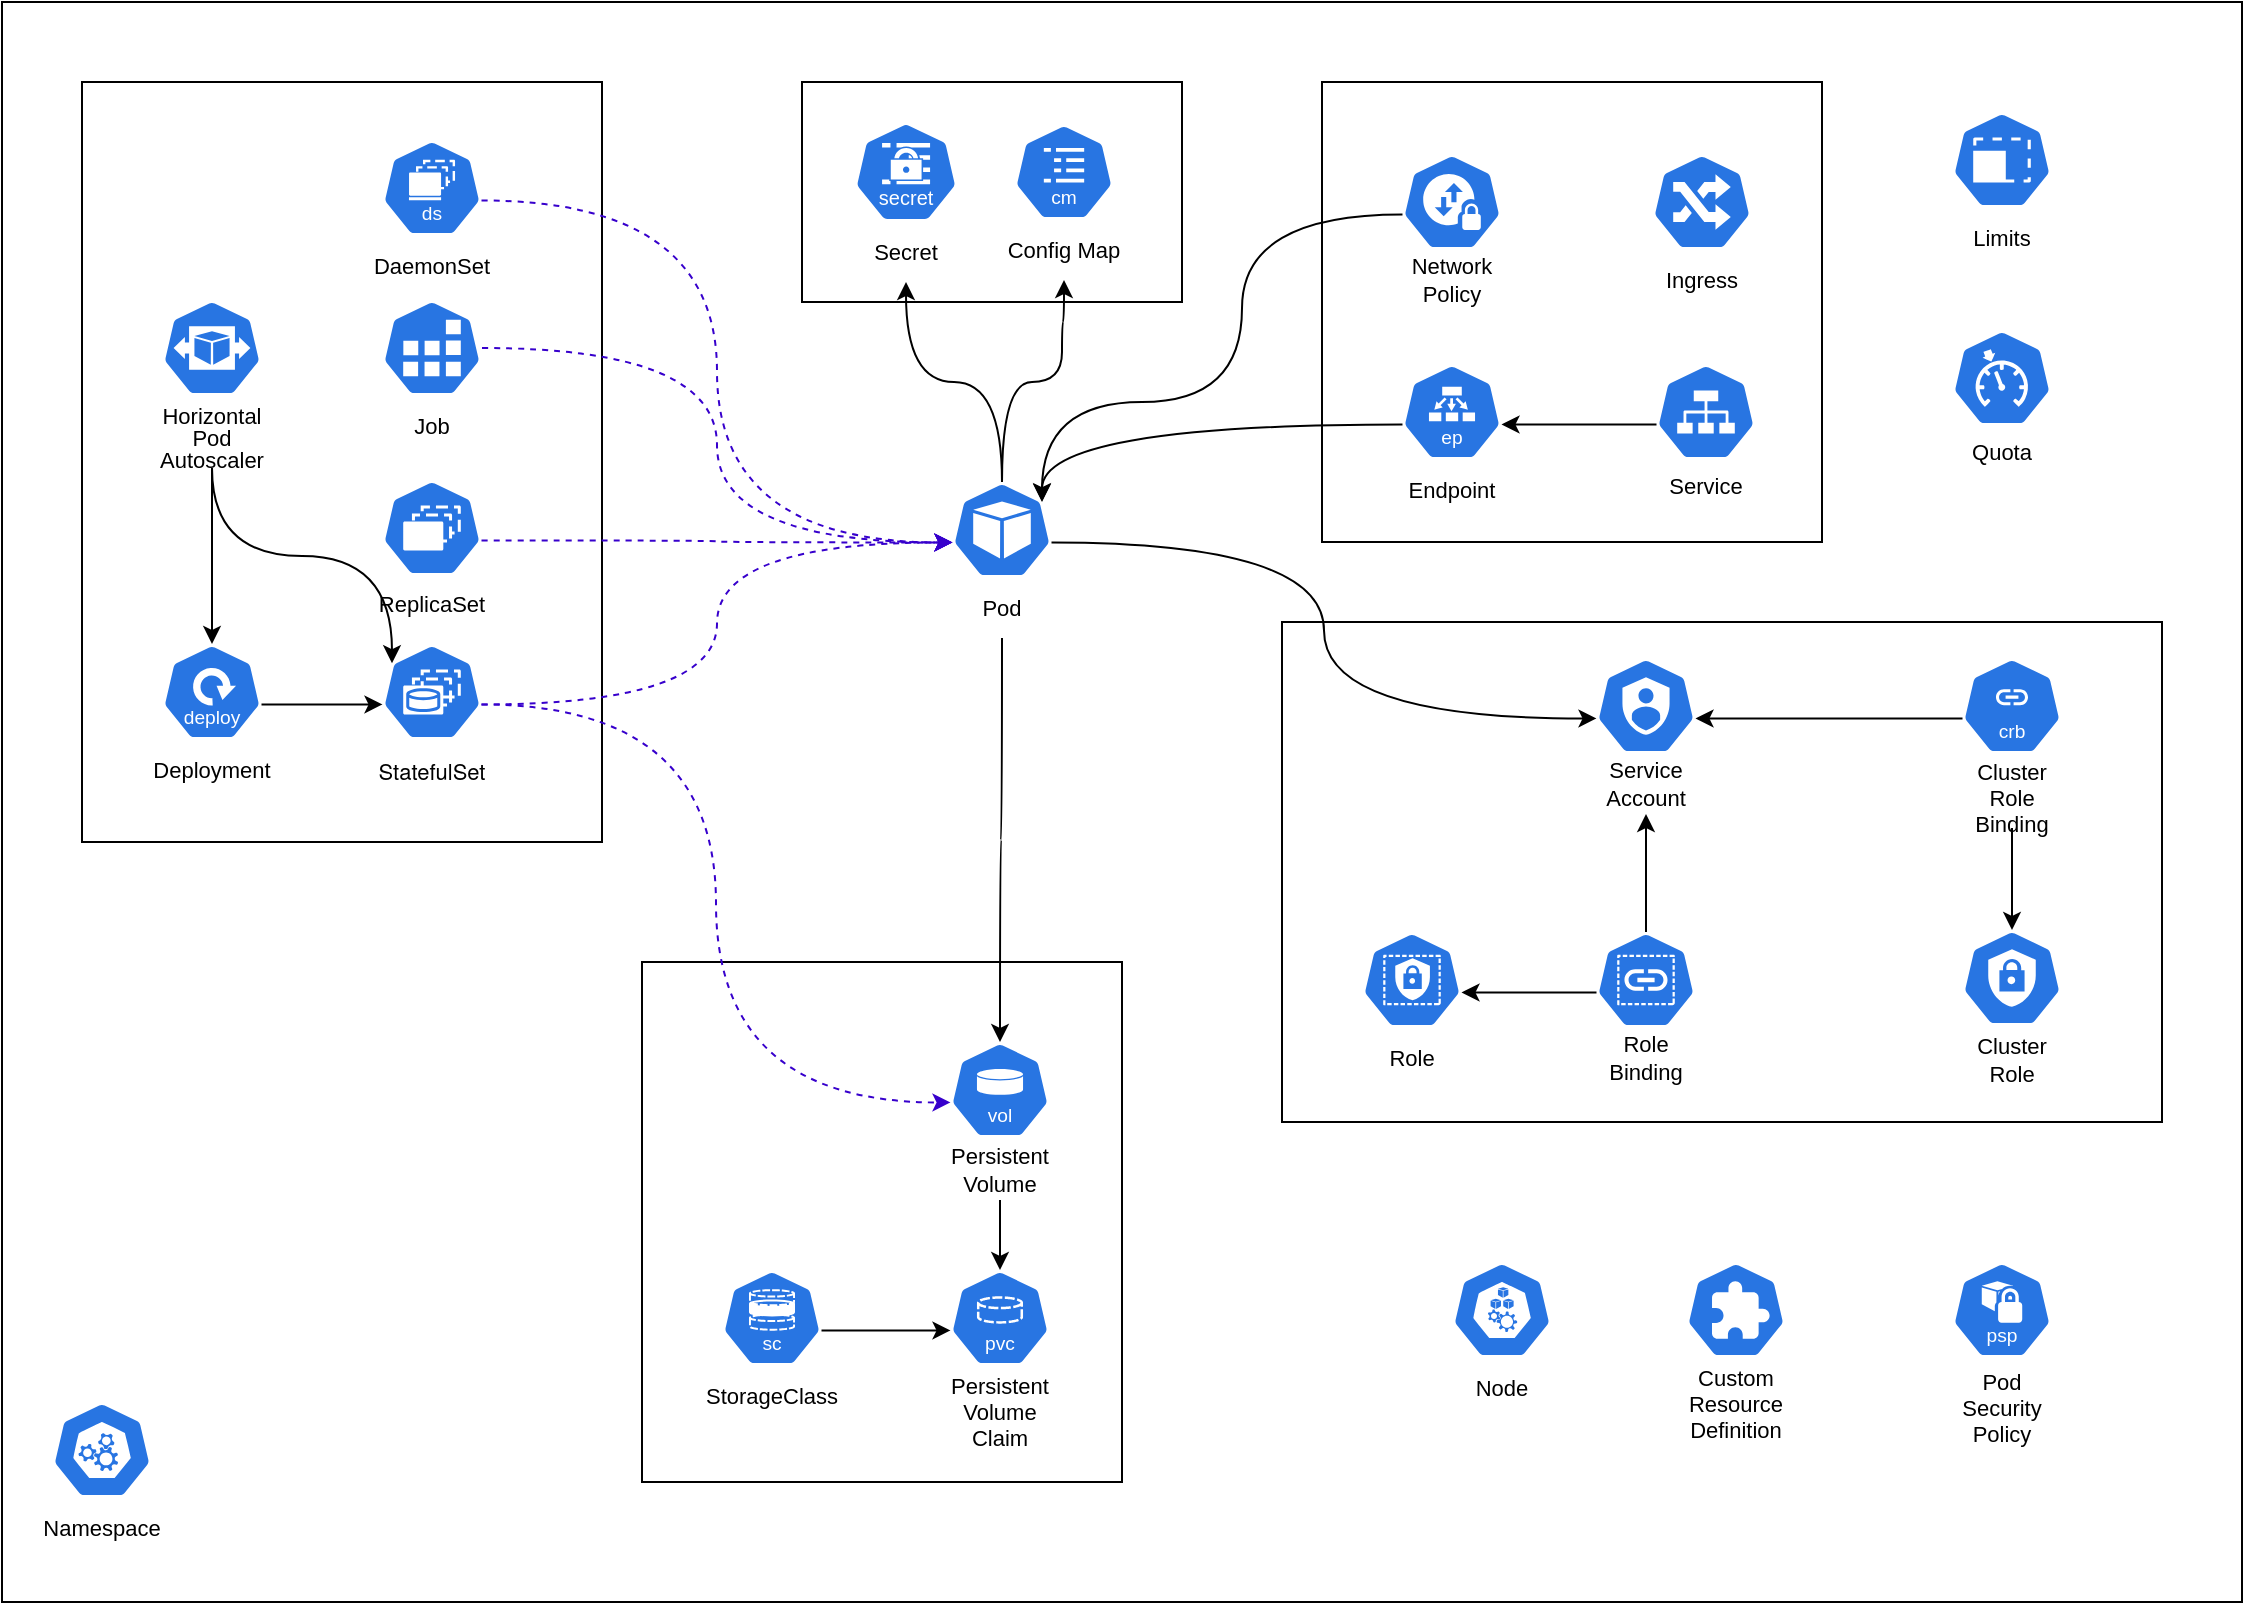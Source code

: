 <mxfile version="24.2.5" type="github">
  <diagram name="Seite-1" id="lXLUoxlUJstlcaYJpN0m">
    <mxGraphModel dx="1242" dy="854" grid="1" gridSize="10" guides="1" tooltips="1" connect="1" arrows="1" fold="1" page="1" pageScale="1" pageWidth="827" pageHeight="1169" math="0" shadow="0">
      <root>
        <mxCell id="0" />
        <mxCell id="1" parent="0" />
        <mxCell id="XwEBAa-x7R_5Xj_vNGc--103" value="" style="group" parent="1" vertex="1" connectable="0">
          <mxGeometry x="60" y="210" width="1120" height="800" as="geometry" />
        </mxCell>
        <mxCell id="XwEBAa-x7R_5Xj_vNGc--102" value="" style="rounded=0;whiteSpace=wrap;html=1;fillColor=none;" parent="XwEBAa-x7R_5Xj_vNGc--103" vertex="1">
          <mxGeometry width="1120" height="800" as="geometry" />
        </mxCell>
        <mxCell id="XwEBAa-x7R_5Xj_vNGc--14" value="" style="group" parent="XwEBAa-x7R_5Xj_vNGc--103" vertex="1" connectable="0">
          <mxGeometry x="410" y="40" width="180" height="110" as="geometry" />
        </mxCell>
        <mxCell id="XwEBAa-x7R_5Xj_vNGc--13" value="" style="rounded=0;whiteSpace=wrap;html=1;" parent="XwEBAa-x7R_5Xj_vNGc--14" vertex="1">
          <mxGeometry x="-10" width="190" height="110" as="geometry" />
        </mxCell>
        <mxCell id="XwEBAa-x7R_5Xj_vNGc--86" value="" style="group" parent="XwEBAa-x7R_5Xj_vNGc--14" vertex="1" connectable="0">
          <mxGeometry x="12.04" y="20" width="60" height="80" as="geometry" />
        </mxCell>
        <mxCell id="XwEBAa-x7R_5Xj_vNGc--12" value="" style="aspect=fixed;sketch=0;html=1;dashed=0;whitespace=wrap;fillColor=#2875E2;strokeColor=#ffffff;points=[[0.005,0.63,0],[0.1,0.2,0],[0.9,0.2,0],[0.5,0,0],[0.995,0.63,0],[0.72,0.99,0],[0.5,1,0],[0.28,0.99,0]];shape=mxgraph.kubernetes.icon2;kubernetesLabel=1;prIcon=secret" parent="XwEBAa-x7R_5Xj_vNGc--86" vertex="1">
          <mxGeometry x="3.96" width="52.08" height="50" as="geometry" />
        </mxCell>
        <mxCell id="XwEBAa-x7R_5Xj_vNGc--47" value="&lt;font style=&quot;font-size: 11px;&quot; face=&quot;Helvetica&quot;&gt;Secret&lt;/font&gt;" style="text;html=1;align=center;verticalAlign=middle;whiteSpace=wrap;rounded=0;fontSize=11;" parent="XwEBAa-x7R_5Xj_vNGc--86" vertex="1">
          <mxGeometry y="50" width="60" height="30" as="geometry" />
        </mxCell>
        <mxCell id="XwEBAa-x7R_5Xj_vNGc--87" value="" style="group" parent="XwEBAa-x7R_5Xj_vNGc--14" vertex="1" connectable="0">
          <mxGeometry x="91.0" y="21" width="60" height="78" as="geometry" />
        </mxCell>
        <mxCell id="XwEBAa-x7R_5Xj_vNGc--11" value="" style="aspect=fixed;sketch=0;html=1;dashed=0;whitespace=wrap;fillColor=#2875E2;strokeColor=#ffffff;points=[[0.005,0.63,0],[0.1,0.2,0],[0.9,0.2,0],[0.5,0,0],[0.995,0.63,0],[0.72,0.99,0],[0.5,1,0],[0.28,0.99,0]];shape=mxgraph.kubernetes.icon2;kubernetesLabel=1;prIcon=cm" parent="XwEBAa-x7R_5Xj_vNGc--87" vertex="1">
          <mxGeometry x="5.0" width="50" height="48" as="geometry" />
        </mxCell>
        <mxCell id="XwEBAa-x7R_5Xj_vNGc--48" value="&lt;font style=&quot;font-size: 11px;&quot; face=&quot;Helvetica&quot;&gt;Config Map&lt;/font&gt;" style="text;html=1;align=center;verticalAlign=middle;whiteSpace=wrap;rounded=0;fontSize=11;" parent="XwEBAa-x7R_5Xj_vNGc--87" vertex="1">
          <mxGeometry y="48" width="60" height="30" as="geometry" />
        </mxCell>
        <mxCell id="XwEBAa-x7R_5Xj_vNGc--85" value="" style="group" parent="XwEBAa-x7R_5Xj_vNGc--103" vertex="1" connectable="0">
          <mxGeometry x="470.0" y="240" width="60.0" height="78" as="geometry" />
        </mxCell>
        <mxCell id="XwEBAa-x7R_5Xj_vNGc--15" value="" style="aspect=fixed;sketch=0;html=1;dashed=0;whitespace=wrap;fillColor=#2875E2;strokeColor=#ffffff;points=[[0.005,0.63,0],[0.1,0.2,0],[0.9,0.2,0],[0.5,0,0],[0.995,0.63,0],[0.72,0.99,0],[0.5,1,0],[0.28,0.99,0]];shape=mxgraph.kubernetes.icon2;prIcon=pod" parent="XwEBAa-x7R_5Xj_vNGc--85" vertex="1">
          <mxGeometry x="5.0" width="50" height="48" as="geometry" />
        </mxCell>
        <mxCell id="XwEBAa-x7R_5Xj_vNGc--49" value="&lt;font style=&quot;font-size: 11px;&quot; face=&quot;Helvetica&quot;&gt;Pod&lt;/font&gt;" style="text;html=1;align=center;verticalAlign=middle;whiteSpace=wrap;rounded=0;fontSize=11;" parent="XwEBAa-x7R_5Xj_vNGc--85" vertex="1">
          <mxGeometry y="48" width="60" height="30" as="geometry" />
        </mxCell>
        <mxCell id="XwEBAa-x7R_5Xj_vNGc--88" value="" style="group" parent="XwEBAa-x7R_5Xj_vNGc--103" vertex="1" connectable="0">
          <mxGeometry x="20.0" y="700" width="60" height="78" as="geometry" />
        </mxCell>
        <mxCell id="XwEBAa-x7R_5Xj_vNGc--1" value="" style="aspect=fixed;sketch=0;html=1;dashed=0;whitespace=wrap;fillColor=#2875E2;strokeColor=#ffffff;points=[[0.005,0.63,0],[0.1,0.2,0],[0.9,0.2,0],[0.5,0,0],[0.995,0.63,0],[0.72,0.99,0],[0.5,1,0],[0.28,0.99,0]];shape=mxgraph.kubernetes.icon2;prIcon=api" parent="XwEBAa-x7R_5Xj_vNGc--88" vertex="1">
          <mxGeometry x="5.0" width="50" height="48" as="geometry" />
        </mxCell>
        <mxCell id="XwEBAa-x7R_5Xj_vNGc--54" value="Namespace" style="text;html=1;align=center;verticalAlign=middle;whiteSpace=wrap;rounded=0;fontSize=11;" parent="XwEBAa-x7R_5Xj_vNGc--88" vertex="1">
          <mxGeometry y="48" width="60" height="30" as="geometry" />
        </mxCell>
        <mxCell id="XwEBAa-x7R_5Xj_vNGc--96" value="" style="group" parent="XwEBAa-x7R_5Xj_vNGc--103" vertex="1" connectable="0">
          <mxGeometry x="40" y="40" width="260" height="380" as="geometry" />
        </mxCell>
        <mxCell id="XwEBAa-x7R_5Xj_vNGc--9" value="" style="rounded=0;whiteSpace=wrap;html=1;fillColor=none;" parent="XwEBAa-x7R_5Xj_vNGc--96" vertex="1">
          <mxGeometry width="260" height="380" as="geometry" />
        </mxCell>
        <mxCell id="XwEBAa-x7R_5Xj_vNGc--2" value="" style="aspect=fixed;sketch=0;html=1;dashed=0;whitespace=wrap;fillColor=#2875E2;strokeColor=#ffffff;points=[[0.005,0.63,0],[0.1,0.2,0],[0.9,0.2,0],[0.5,0,0],[0.995,0.63,0],[0.72,0.99,0],[0.5,1,0],[0.28,0.99,0]];shape=mxgraph.kubernetes.icon2;prIcon=job" parent="XwEBAa-x7R_5Xj_vNGc--96" vertex="1">
          <mxGeometry x="150" y="109" width="50" height="48" as="geometry" />
        </mxCell>
        <mxCell id="XwEBAa-x7R_5Xj_vNGc--6" value="" style="aspect=fixed;sketch=0;html=1;dashed=0;whitespace=wrap;fillColor=#2875E2;strokeColor=#ffffff;points=[[0.005,0.63,0],[0.1,0.2,0],[0.9,0.2,0],[0.5,0,0],[0.995,0.63,0],[0.72,0.99,0],[0.5,1,0],[0.28,0.99,0]];shape=mxgraph.kubernetes.icon2;kubernetesLabel=1;prIcon=ds" parent="XwEBAa-x7R_5Xj_vNGc--96" vertex="1">
          <mxGeometry x="150" y="29" width="50" height="48" as="geometry" />
        </mxCell>
        <mxCell id="XwEBAa-x7R_5Xj_vNGc--40" value="" style="group" parent="XwEBAa-x7R_5Xj_vNGc--96" vertex="1" connectable="0">
          <mxGeometry x="145" y="281" width="60" height="78" as="geometry" />
        </mxCell>
        <mxCell id="XwEBAa-x7R_5Xj_vNGc--8" value="" style="aspect=fixed;sketch=0;html=1;dashed=0;whitespace=wrap;fillColor=#2875E2;strokeColor=#ffffff;points=[[0.005,0.63,0],[0.1,0.2,0],[0.9,0.2,0],[0.5,0,0],[0.995,0.63,0],[0.72,0.99,0],[0.5,1,0],[0.28,0.99,0]];shape=mxgraph.kubernetes.icon2;prIcon=sts" parent="XwEBAa-x7R_5Xj_vNGc--40" vertex="1">
          <mxGeometry x="5" width="50" height="48" as="geometry" />
        </mxCell>
        <mxCell id="XwEBAa-x7R_5Xj_vNGc--39" value="&lt;p style=&quot;line-height: 100%; font-size: 11px;&quot;&gt;&lt;font style=&quot;font-size: 11px;&quot; face=&quot;helvetica neue&quot;&gt;StatefulSet&lt;/font&gt;&lt;/p&gt;" style="text;html=1;align=center;verticalAlign=middle;whiteSpace=wrap;rounded=0;fontSize=11;" parent="XwEBAa-x7R_5Xj_vNGc--40" vertex="1">
          <mxGeometry y="48" width="60" height="30" as="geometry" />
        </mxCell>
        <mxCell id="XwEBAa-x7R_5Xj_vNGc--42" value="" style="group" parent="XwEBAa-x7R_5Xj_vNGc--96" vertex="1" connectable="0">
          <mxGeometry x="145" y="199" width="60" height="77" as="geometry" />
        </mxCell>
        <mxCell id="XwEBAa-x7R_5Xj_vNGc--3" value="" style="aspect=fixed;sketch=0;html=1;dashed=0;whitespace=wrap;fillColor=#2875E2;strokeColor=#ffffff;points=[[0.005,0.63,0],[0.1,0.2,0],[0.9,0.2,0],[0.5,0,0],[0.995,0.63,0],[0.72,0.99,0],[0.5,1,0],[0.28,0.99,0]];shape=mxgraph.kubernetes.icon2;prIcon=rs" parent="XwEBAa-x7R_5Xj_vNGc--42" vertex="1">
          <mxGeometry x="5" width="50" height="48" as="geometry" />
        </mxCell>
        <mxCell id="XwEBAa-x7R_5Xj_vNGc--41" value="&lt;font style=&quot;font-size: 11px;&quot; face=&quot;Helvetica&quot;&gt;ReplicaSet&lt;/font&gt;" style="text;html=1;align=center;verticalAlign=middle;whiteSpace=wrap;rounded=0;fontSize=11;" parent="XwEBAa-x7R_5Xj_vNGc--42" vertex="1">
          <mxGeometry y="47" width="60" height="30" as="geometry" />
        </mxCell>
        <mxCell id="XwEBAa-x7R_5Xj_vNGc--43" value="&lt;font style=&quot;font-size: 11px;&quot; face=&quot;Helvetica&quot;&gt;Job&lt;/font&gt;" style="text;html=1;align=center;verticalAlign=middle;whiteSpace=wrap;rounded=0;fontSize=11;" parent="XwEBAa-x7R_5Xj_vNGc--96" vertex="1">
          <mxGeometry x="145" y="157" width="60" height="30" as="geometry" />
        </mxCell>
        <mxCell id="XwEBAa-x7R_5Xj_vNGc--44" value="&lt;font style=&quot;font-size: 11px;&quot; face=&quot;Helvetica&quot;&gt;DaemonSet&lt;/font&gt;" style="text;html=1;align=center;verticalAlign=middle;whiteSpace=wrap;rounded=0;fontSize=11;" parent="XwEBAa-x7R_5Xj_vNGc--96" vertex="1">
          <mxGeometry x="145" y="77" width="60" height="30" as="geometry" />
        </mxCell>
        <mxCell id="XwEBAa-x7R_5Xj_vNGc--90" value="" style="group" parent="XwEBAa-x7R_5Xj_vNGc--96" vertex="1" connectable="0">
          <mxGeometry x="35" y="281" width="60" height="78" as="geometry" />
        </mxCell>
        <mxCell id="XwEBAa-x7R_5Xj_vNGc--5" value="" style="aspect=fixed;sketch=0;html=1;dashed=0;whitespace=wrap;fillColor=#2875E2;strokeColor=#ffffff;points=[[0.005,0.63,0],[0.1,0.2,0],[0.9,0.2,0],[0.5,0,0],[0.995,0.63,0],[0.72,0.99,0],[0.5,1,0],[0.28,0.99,0]];shape=mxgraph.kubernetes.icon2;kubernetesLabel=1;prIcon=deploy" parent="XwEBAa-x7R_5Xj_vNGc--90" vertex="1">
          <mxGeometry x="5" width="50" height="48" as="geometry" />
        </mxCell>
        <mxCell id="XwEBAa-x7R_5Xj_vNGc--45" value="&lt;font style=&quot;font-size: 11px;&quot; face=&quot;Helvetica&quot;&gt;Deployment&lt;/font&gt;" style="text;html=1;align=center;verticalAlign=middle;whiteSpace=wrap;rounded=0;fontSize=11;" parent="XwEBAa-x7R_5Xj_vNGc--90" vertex="1">
          <mxGeometry y="48" width="60" height="30" as="geometry" />
        </mxCell>
        <mxCell id="XwEBAa-x7R_5Xj_vNGc--91" value="" style="group" parent="XwEBAa-x7R_5Xj_vNGc--96" vertex="1" connectable="0">
          <mxGeometry x="35" y="109" width="60" height="84" as="geometry" />
        </mxCell>
        <mxCell id="XwEBAa-x7R_5Xj_vNGc--4" value="" style="aspect=fixed;sketch=0;html=1;dashed=0;whitespace=wrap;fillColor=#2875E2;strokeColor=#ffffff;points=[[0.005,0.63,0],[0.1,0.2,0],[0.9,0.2,0],[0.5,0,0],[0.995,0.63,0],[0.72,0.99,0],[0.5,1,0],[0.28,0.99,0]];shape=mxgraph.kubernetes.icon2;prIcon=hpa" parent="XwEBAa-x7R_5Xj_vNGc--91" vertex="1">
          <mxGeometry x="5" width="50" height="48" as="geometry" />
        </mxCell>
        <mxCell id="XwEBAa-x7R_5Xj_vNGc--46" value="&lt;p style=&quot;line-height: 100%;&quot;&gt;&lt;font face=&quot;Helvetica&quot; style=&quot;font-size: 11px;&quot;&gt;Horizontal Pod Autoscaler&lt;/font&gt;&lt;/p&gt;" style="text;html=1;align=center;verticalAlign=middle;whiteSpace=wrap;rounded=0;fontSize=11;" parent="XwEBAa-x7R_5Xj_vNGc--91" vertex="1">
          <mxGeometry y="54" width="60" height="30" as="geometry" />
        </mxCell>
        <mxCell id="XwEBAa-x7R_5Xj_vNGc--115" style="edgeStyle=orthogonalEdgeStyle;rounded=0;orthogonalLoop=1;jettySize=auto;html=1;exitX=0.995;exitY=0.63;exitDx=0;exitDy=0;exitPerimeter=0;entryX=0.005;entryY=0.63;entryDx=0;entryDy=0;entryPerimeter=0;" parent="XwEBAa-x7R_5Xj_vNGc--96" source="XwEBAa-x7R_5Xj_vNGc--5" target="XwEBAa-x7R_5Xj_vNGc--8" edge="1">
          <mxGeometry relative="1" as="geometry" />
        </mxCell>
        <mxCell id="XwEBAa-x7R_5Xj_vNGc--118" style="edgeStyle=orthogonalEdgeStyle;rounded=0;orthogonalLoop=1;jettySize=auto;html=1;exitX=0.5;exitY=1;exitDx=0;exitDy=0;entryX=0.5;entryY=0;entryDx=0;entryDy=0;entryPerimeter=0;" parent="XwEBAa-x7R_5Xj_vNGc--96" source="XwEBAa-x7R_5Xj_vNGc--46" target="XwEBAa-x7R_5Xj_vNGc--5" edge="1">
          <mxGeometry relative="1" as="geometry" />
        </mxCell>
        <mxCell id="XwEBAa-x7R_5Xj_vNGc--119" style="edgeStyle=orthogonalEdgeStyle;rounded=0;orthogonalLoop=1;jettySize=auto;html=1;exitX=0.5;exitY=1;exitDx=0;exitDy=0;entryX=0.1;entryY=0.2;entryDx=0;entryDy=0;entryPerimeter=0;curved=1;" parent="XwEBAa-x7R_5Xj_vNGc--96" source="XwEBAa-x7R_5Xj_vNGc--46" target="XwEBAa-x7R_5Xj_vNGc--8" edge="1">
          <mxGeometry relative="1" as="geometry" />
        </mxCell>
        <mxCell id="XwEBAa-x7R_5Xj_vNGc--97" value="" style="group" parent="XwEBAa-x7R_5Xj_vNGc--103" vertex="1" connectable="0">
          <mxGeometry x="660" y="40" width="250" height="230" as="geometry" />
        </mxCell>
        <mxCell id="XwEBAa-x7R_5Xj_vNGc--25" value="" style="rounded=0;whiteSpace=wrap;html=1;fillColor=none;" parent="XwEBAa-x7R_5Xj_vNGc--97" vertex="1">
          <mxGeometry width="250" height="230" as="geometry" />
        </mxCell>
        <mxCell id="XwEBAa-x7R_5Xj_vNGc--81" value="" style="group" parent="XwEBAa-x7R_5Xj_vNGc--97" vertex="1" connectable="0">
          <mxGeometry x="162" y="141" width="60" height="76" as="geometry" />
        </mxCell>
        <mxCell id="XwEBAa-x7R_5Xj_vNGc--23" value="" style="aspect=fixed;sketch=0;html=1;dashed=0;whitespace=wrap;fillColor=#2875E2;strokeColor=#ffffff;points=[[0.005,0.63,0],[0.1,0.2,0],[0.9,0.2,0],[0.5,0,0],[0.995,0.63,0],[0.72,0.99,0],[0.5,1,0],[0.28,0.99,0]];shape=mxgraph.kubernetes.icon2;prIcon=svc" parent="XwEBAa-x7R_5Xj_vNGc--81" vertex="1">
          <mxGeometry x="5" width="50" height="48" as="geometry" />
        </mxCell>
        <mxCell id="XwEBAa-x7R_5Xj_vNGc--53" value="&lt;font style=&quot;font-size: 11px;&quot; face=&quot;Helvetica&quot;&gt;Service&lt;/font&gt;" style="text;html=1;align=center;verticalAlign=middle;whiteSpace=wrap;rounded=0;fontSize=11;" parent="XwEBAa-x7R_5Xj_vNGc--81" vertex="1">
          <mxGeometry y="46" width="60" height="30" as="geometry" />
        </mxCell>
        <mxCell id="XwEBAa-x7R_5Xj_vNGc--82" value="" style="group" parent="XwEBAa-x7R_5Xj_vNGc--97" vertex="1" connectable="0">
          <mxGeometry x="160" y="36" width="60" height="78" as="geometry" />
        </mxCell>
        <mxCell id="XwEBAa-x7R_5Xj_vNGc--21" value="" style="aspect=fixed;sketch=0;html=1;dashed=0;whitespace=wrap;fillColor=#2875E2;strokeColor=#ffffff;points=[[0.005,0.63,0],[0.1,0.2,0],[0.9,0.2,0],[0.5,0,0],[0.995,0.63,0],[0.72,0.99,0],[0.5,1,0],[0.28,0.99,0]];shape=mxgraph.kubernetes.icon2;prIcon=ing" parent="XwEBAa-x7R_5Xj_vNGc--82" vertex="1">
          <mxGeometry x="5" width="50" height="48" as="geometry" />
        </mxCell>
        <mxCell id="XwEBAa-x7R_5Xj_vNGc--51" value="&lt;font style=&quot;font-size: 11px;&quot; face=&quot;Helvetica&quot;&gt;Ingress&lt;/font&gt;" style="text;html=1;align=center;verticalAlign=middle;whiteSpace=wrap;rounded=0;fontSize=11;" parent="XwEBAa-x7R_5Xj_vNGc--82" vertex="1">
          <mxGeometry y="48" width="60" height="30" as="geometry" />
        </mxCell>
        <mxCell id="XwEBAa-x7R_5Xj_vNGc--83" value="" style="group" parent="XwEBAa-x7R_5Xj_vNGc--97" vertex="1" connectable="0">
          <mxGeometry x="35" y="141" width="60" height="78" as="geometry" />
        </mxCell>
        <mxCell id="XwEBAa-x7R_5Xj_vNGc--24" value="" style="aspect=fixed;sketch=0;html=1;dashed=0;whitespace=wrap;fillColor=#2875E2;strokeColor=#ffffff;points=[[0.005,0.63,0],[0.1,0.2,0],[0.9,0.2,0],[0.5,0,0],[0.995,0.63,0],[0.72,0.99,0],[0.5,1,0],[0.28,0.99,0]];shape=mxgraph.kubernetes.icon2;kubernetesLabel=1;prIcon=ep" parent="XwEBAa-x7R_5Xj_vNGc--83" vertex="1">
          <mxGeometry x="5" width="50" height="48" as="geometry" />
        </mxCell>
        <mxCell id="XwEBAa-x7R_5Xj_vNGc--52" value="&lt;font style=&quot;font-size: 11px;&quot; face=&quot;Helvetica&quot;&gt;Endpoint&lt;/font&gt;" style="text;html=1;align=center;verticalAlign=middle;whiteSpace=wrap;rounded=0;fontSize=11;" parent="XwEBAa-x7R_5Xj_vNGc--83" vertex="1">
          <mxGeometry y="48" width="60" height="30" as="geometry" />
        </mxCell>
        <mxCell id="XwEBAa-x7R_5Xj_vNGc--84" value="" style="group" parent="XwEBAa-x7R_5Xj_vNGc--97" vertex="1" connectable="0">
          <mxGeometry x="35" y="36" width="60" height="78" as="geometry" />
        </mxCell>
        <mxCell id="XwEBAa-x7R_5Xj_vNGc--22" value="" style="aspect=fixed;sketch=0;html=1;dashed=0;whitespace=wrap;fillColor=#2875E2;strokeColor=#ffffff;points=[[0.005,0.63,0],[0.1,0.2,0],[0.9,0.2,0],[0.5,0,0],[0.995,0.63,0],[0.72,0.99,0],[0.5,1,0],[0.28,0.99,0]];shape=mxgraph.kubernetes.icon2;prIcon=netpol" parent="XwEBAa-x7R_5Xj_vNGc--84" vertex="1">
          <mxGeometry x="5" width="50" height="48" as="geometry" />
        </mxCell>
        <mxCell id="XwEBAa-x7R_5Xj_vNGc--50" value="&lt;font style=&quot;font-size: 11px;&quot; face=&quot;Helvetica&quot;&gt;Network Policy&lt;/font&gt;" style="text;html=1;align=center;verticalAlign=middle;whiteSpace=wrap;rounded=0;fontSize=11;" parent="XwEBAa-x7R_5Xj_vNGc--84" vertex="1">
          <mxGeometry y="48" width="60" height="30" as="geometry" />
        </mxCell>
        <mxCell id="XwEBAa-x7R_5Xj_vNGc--117" style="edgeStyle=orthogonalEdgeStyle;rounded=0;orthogonalLoop=1;jettySize=auto;html=1;exitX=0.005;exitY=0.63;exitDx=0;exitDy=0;exitPerimeter=0;entryX=0.995;entryY=0.63;entryDx=0;entryDy=0;entryPerimeter=0;" parent="XwEBAa-x7R_5Xj_vNGc--97" source="XwEBAa-x7R_5Xj_vNGc--23" target="XwEBAa-x7R_5Xj_vNGc--24" edge="1">
          <mxGeometry relative="1" as="geometry" />
        </mxCell>
        <mxCell id="XwEBAa-x7R_5Xj_vNGc--98" value="" style="group" parent="XwEBAa-x7R_5Xj_vNGc--103" vertex="1" connectable="0">
          <mxGeometry x="320" y="480" width="240" height="260" as="geometry" />
        </mxCell>
        <mxCell id="XwEBAa-x7R_5Xj_vNGc--19" value="" style="rounded=0;whiteSpace=wrap;html=1;fillColor=none;" parent="XwEBAa-x7R_5Xj_vNGc--98" vertex="1">
          <mxGeometry width="240" height="260" as="geometry" />
        </mxCell>
        <mxCell id="XwEBAa-x7R_5Xj_vNGc--71" value="" style="group" parent="XwEBAa-x7R_5Xj_vNGc--98" vertex="1" connectable="0">
          <mxGeometry x="35.0" y="154" width="60" height="78" as="geometry" />
        </mxCell>
        <mxCell id="XwEBAa-x7R_5Xj_vNGc--18" value="" style="aspect=fixed;sketch=0;html=1;dashed=0;whitespace=wrap;fillColor=#2875E2;strokeColor=#ffffff;points=[[0.005,0.63,0],[0.1,0.2,0],[0.9,0.2,0],[0.5,0,0],[0.995,0.63,0],[0.72,0.99,0],[0.5,1,0],[0.28,0.99,0]];shape=mxgraph.kubernetes.icon2;kubernetesLabel=1;prIcon=sc" parent="XwEBAa-x7R_5Xj_vNGc--71" vertex="1">
          <mxGeometry x="5.0" width="50" height="48" as="geometry" />
        </mxCell>
        <mxCell id="XwEBAa-x7R_5Xj_vNGc--55" value="&lt;font style=&quot;font-size: 11px;&quot; face=&quot;Helvetica&quot;&gt;StorageClass&lt;/font&gt;" style="text;html=1;align=center;verticalAlign=middle;whiteSpace=wrap;rounded=0;fontSize=11;" parent="XwEBAa-x7R_5Xj_vNGc--71" vertex="1">
          <mxGeometry y="48" width="60" height="30" as="geometry" />
        </mxCell>
        <mxCell id="XwEBAa-x7R_5Xj_vNGc--73" value="" style="group" parent="XwEBAa-x7R_5Xj_vNGc--98" vertex="1" connectable="0">
          <mxGeometry x="149" y="40" width="60.0" height="79" as="geometry" />
        </mxCell>
        <mxCell id="XwEBAa-x7R_5Xj_vNGc--16" value="" style="aspect=fixed;sketch=0;html=1;dashed=0;whitespace=wrap;fillColor=#2875E2;strokeColor=#ffffff;points=[[0.005,0.63,0],[0.1,0.2,0],[0.9,0.2,0],[0.5,0,0],[0.995,0.63,0],[0.72,0.99,0],[0.5,1,0],[0.28,0.99,0]];shape=mxgraph.kubernetes.icon2;kubernetesLabel=1;prIcon=vol" parent="XwEBAa-x7R_5Xj_vNGc--73" vertex="1">
          <mxGeometry x="5.0" width="50" height="48" as="geometry" />
        </mxCell>
        <mxCell id="XwEBAa-x7R_5Xj_vNGc--56" value="&lt;font style=&quot;font-size: 11px;&quot; face=&quot;Helvetica&quot;&gt;Persistent Volume&lt;/font&gt;" style="text;html=1;align=center;verticalAlign=middle;whiteSpace=wrap;rounded=0;fontSize=11;" parent="XwEBAa-x7R_5Xj_vNGc--73" vertex="1">
          <mxGeometry y="49" width="60" height="30" as="geometry" />
        </mxCell>
        <mxCell id="XwEBAa-x7R_5Xj_vNGc--92" value="" style="group" parent="XwEBAa-x7R_5Xj_vNGc--98" vertex="1" connectable="0">
          <mxGeometry x="149" y="154" width="60" height="86" as="geometry" />
        </mxCell>
        <mxCell id="XwEBAa-x7R_5Xj_vNGc--17" value="" style="aspect=fixed;sketch=0;html=1;dashed=0;whitespace=wrap;fillColor=#2875E2;strokeColor=#ffffff;points=[[0.005,0.63,0],[0.1,0.2,0],[0.9,0.2,0],[0.5,0,0],[0.995,0.63,0],[0.72,0.99,0],[0.5,1,0],[0.28,0.99,0]];shape=mxgraph.kubernetes.icon2;kubernetesLabel=1;prIcon=pvc" parent="XwEBAa-x7R_5Xj_vNGc--92" vertex="1">
          <mxGeometry x="5" width="50" height="48" as="geometry" />
        </mxCell>
        <mxCell id="XwEBAa-x7R_5Xj_vNGc--57" value="&lt;font style=&quot;font-size: 11px;&quot; face=&quot;Helvetica&quot;&gt;Persistent Volume Claim&lt;/font&gt;" style="text;html=1;align=center;verticalAlign=middle;whiteSpace=wrap;rounded=0;fontSize=11;" parent="XwEBAa-x7R_5Xj_vNGc--92" vertex="1">
          <mxGeometry y="56" width="60" height="30" as="geometry" />
        </mxCell>
        <mxCell id="XwEBAa-x7R_5Xj_vNGc--116" style="edgeStyle=orthogonalEdgeStyle;rounded=0;orthogonalLoop=1;jettySize=auto;html=1;exitX=0.995;exitY=0.63;exitDx=0;exitDy=0;exitPerimeter=0;entryX=0.005;entryY=0.63;entryDx=0;entryDy=0;entryPerimeter=0;" parent="XwEBAa-x7R_5Xj_vNGc--98" source="XwEBAa-x7R_5Xj_vNGc--18" target="XwEBAa-x7R_5Xj_vNGc--17" edge="1">
          <mxGeometry relative="1" as="geometry" />
        </mxCell>
        <mxCell id="XwEBAa-x7R_5Xj_vNGc--131" style="edgeStyle=orthogonalEdgeStyle;rounded=0;orthogonalLoop=1;jettySize=auto;html=1;exitX=0.5;exitY=1;exitDx=0;exitDy=0;entryX=0.5;entryY=0;entryDx=0;entryDy=0;entryPerimeter=0;" parent="XwEBAa-x7R_5Xj_vNGc--98" source="XwEBAa-x7R_5Xj_vNGc--56" target="XwEBAa-x7R_5Xj_vNGc--17" edge="1">
          <mxGeometry relative="1" as="geometry" />
        </mxCell>
        <mxCell id="XwEBAa-x7R_5Xj_vNGc--99" value="" style="group" parent="XwEBAa-x7R_5Xj_vNGc--103" vertex="1" connectable="0">
          <mxGeometry x="720" y="630" width="310" height="88" as="geometry" />
        </mxCell>
        <mxCell id="XwEBAa-x7R_5Xj_vNGc--68" value="" style="group" parent="XwEBAa-x7R_5Xj_vNGc--99" vertex="1" connectable="0">
          <mxGeometry width="60" height="78" as="geometry" />
        </mxCell>
        <mxCell id="XwEBAa-x7R_5Xj_vNGc--33" value="" style="aspect=fixed;sketch=0;html=1;dashed=0;whitespace=wrap;fillColor=#2875E2;strokeColor=#ffffff;points=[[0.005,0.63,0],[0.1,0.2,0],[0.9,0.2,0],[0.5,0,0],[0.995,0.63,0],[0.72,0.99,0],[0.5,1,0],[0.28,0.99,0]];shape=mxgraph.kubernetes.icon2;prIcon=node" parent="XwEBAa-x7R_5Xj_vNGc--68" vertex="1">
          <mxGeometry x="5" width="50" height="48" as="geometry" />
        </mxCell>
        <mxCell id="XwEBAa-x7R_5Xj_vNGc--58" value="&lt;font style=&quot;font-size: 11px;&quot; face=&quot;Helvetica&quot;&gt;Node&lt;/font&gt;" style="text;html=1;align=center;verticalAlign=middle;whiteSpace=wrap;rounded=0;fontSize=11;" parent="XwEBAa-x7R_5Xj_vNGc--68" vertex="1">
          <mxGeometry y="48" width="60" height="30" as="geometry" />
        </mxCell>
        <mxCell id="XwEBAa-x7R_5Xj_vNGc--94" value="" style="group" parent="XwEBAa-x7R_5Xj_vNGc--99" vertex="1" connectable="0">
          <mxGeometry x="117" width="60" height="86" as="geometry" />
        </mxCell>
        <mxCell id="XwEBAa-x7R_5Xj_vNGc--34" value="" style="aspect=fixed;sketch=0;html=1;dashed=0;whitespace=wrap;fillColor=#2875E2;strokeColor=#ffffff;points=[[0.005,0.63,0],[0.1,0.2,0],[0.9,0.2,0],[0.5,0,0],[0.995,0.63,0],[0.72,0.99,0],[0.5,1,0],[0.28,0.99,0]];shape=mxgraph.kubernetes.icon2;prIcon=crd" parent="XwEBAa-x7R_5Xj_vNGc--94" vertex="1">
          <mxGeometry x="5" width="50" height="48" as="geometry" />
        </mxCell>
        <mxCell id="XwEBAa-x7R_5Xj_vNGc--59" value="&lt;font style=&quot;font-size: 11px;&quot; face=&quot;Helvetica&quot;&gt;Custom Resource Definition&lt;/font&gt;" style="text;html=1;align=center;verticalAlign=middle;whiteSpace=wrap;rounded=0;fontSize=11;" parent="XwEBAa-x7R_5Xj_vNGc--94" vertex="1">
          <mxGeometry y="56" width="60" height="30" as="geometry" />
        </mxCell>
        <mxCell id="XwEBAa-x7R_5Xj_vNGc--95" value="" style="group" parent="XwEBAa-x7R_5Xj_vNGc--99" vertex="1" connectable="0">
          <mxGeometry x="250" width="60" height="88" as="geometry" />
        </mxCell>
        <mxCell id="XwEBAa-x7R_5Xj_vNGc--35" value="" style="aspect=fixed;sketch=0;html=1;dashed=0;whitespace=wrap;fillColor=#2875E2;strokeColor=#ffffff;points=[[0.005,0.63,0],[0.1,0.2,0],[0.9,0.2,0],[0.5,0,0],[0.995,0.63,0],[0.72,0.99,0],[0.5,1,0],[0.28,0.99,0]];shape=mxgraph.kubernetes.icon2;kubernetesLabel=1;prIcon=psp" parent="XwEBAa-x7R_5Xj_vNGc--95" vertex="1">
          <mxGeometry x="5" width="50" height="48" as="geometry" />
        </mxCell>
        <mxCell id="XwEBAa-x7R_5Xj_vNGc--60" value="&lt;font style=&quot;font-size: 11px;&quot; face=&quot;Helvetica&quot;&gt;Pod Security Policy&lt;/font&gt;" style="text;html=1;align=center;verticalAlign=middle;whiteSpace=wrap;rounded=0;fontSize=11;" parent="XwEBAa-x7R_5Xj_vNGc--95" vertex="1">
          <mxGeometry y="58" width="60" height="30" as="geometry" />
        </mxCell>
        <mxCell id="XwEBAa-x7R_5Xj_vNGc--101" value="" style="group" parent="XwEBAa-x7R_5Xj_vNGc--103" vertex="1" connectable="0">
          <mxGeometry x="970" y="55" width="60" height="185" as="geometry" />
        </mxCell>
        <mxCell id="XwEBAa-x7R_5Xj_vNGc--79" value="" style="group" parent="XwEBAa-x7R_5Xj_vNGc--101" vertex="1" connectable="0">
          <mxGeometry y="109" width="60" height="76" as="geometry" />
        </mxCell>
        <mxCell id="XwEBAa-x7R_5Xj_vNGc--38" value="" style="aspect=fixed;sketch=0;html=1;dashed=0;whitespace=wrap;fillColor=#2875E2;strokeColor=#ffffff;points=[[0.005,0.63,0],[0.1,0.2,0],[0.9,0.2,0],[0.5,0,0],[0.995,0.63,0],[0.72,0.99,0],[0.5,1,0],[0.28,0.99,0]];shape=mxgraph.kubernetes.icon2;prIcon=quota" parent="XwEBAa-x7R_5Xj_vNGc--79" vertex="1">
          <mxGeometry x="5" width="50" height="48" as="geometry" />
        </mxCell>
        <mxCell id="XwEBAa-x7R_5Xj_vNGc--67" value="&lt;font style=&quot;font-size: 11px;&quot; face=&quot;Helvetica&quot;&gt;Quota&lt;/font&gt;" style="text;html=1;align=center;verticalAlign=middle;whiteSpace=wrap;rounded=0;fontSize=11;" parent="XwEBAa-x7R_5Xj_vNGc--79" vertex="1">
          <mxGeometry y="46" width="60" height="30" as="geometry" />
        </mxCell>
        <mxCell id="XwEBAa-x7R_5Xj_vNGc--80" value="" style="group" parent="XwEBAa-x7R_5Xj_vNGc--101" vertex="1" connectable="0">
          <mxGeometry width="60" height="78" as="geometry" />
        </mxCell>
        <mxCell id="XwEBAa-x7R_5Xj_vNGc--37" value="" style="aspect=fixed;sketch=0;html=1;dashed=0;whitespace=wrap;fillColor=#2875E2;strokeColor=#ffffff;points=[[0.005,0.63,0],[0.1,0.2,0],[0.9,0.2,0],[0.5,0,0],[0.995,0.63,0],[0.72,0.99,0],[0.5,1,0],[0.28,0.99,0]];shape=mxgraph.kubernetes.icon2;prIcon=limits" parent="XwEBAa-x7R_5Xj_vNGc--80" vertex="1">
          <mxGeometry x="5" width="50" height="48" as="geometry" />
        </mxCell>
        <mxCell id="XwEBAa-x7R_5Xj_vNGc--66" value="&lt;font style=&quot;font-size: 11px;&quot; face=&quot;Helvetica&quot;&gt;Limits&lt;/font&gt;" style="text;html=1;align=center;verticalAlign=middle;whiteSpace=wrap;rounded=0;fontSize=11;" parent="XwEBAa-x7R_5Xj_vNGc--80" vertex="1">
          <mxGeometry y="48" width="60" height="30" as="geometry" />
        </mxCell>
        <mxCell id="XwEBAa-x7R_5Xj_vNGc--106" style="edgeStyle=orthogonalEdgeStyle;rounded=0;orthogonalLoop=1;jettySize=auto;html=1;entryX=0.005;entryY=0.63;entryDx=0;entryDy=0;entryPerimeter=0;curved=1;dashed=1;fillColor=#6a00ff;strokeColor=#3700CC;" parent="XwEBAa-x7R_5Xj_vNGc--103" source="XwEBAa-x7R_5Xj_vNGc--2" target="XwEBAa-x7R_5Xj_vNGc--15" edge="1">
          <mxGeometry relative="1" as="geometry" />
        </mxCell>
        <mxCell id="XwEBAa-x7R_5Xj_vNGc--108" style="edgeStyle=orthogonalEdgeStyle;rounded=0;orthogonalLoop=1;jettySize=auto;html=1;exitX=0.995;exitY=0.63;exitDx=0;exitDy=0;exitPerimeter=0;entryX=0.005;entryY=0.63;entryDx=0;entryDy=0;entryPerimeter=0;curved=1;dashed=1;fillColor=#6a00ff;strokeColor=#3700CC;" parent="XwEBAa-x7R_5Xj_vNGc--103" source="XwEBAa-x7R_5Xj_vNGc--6" target="XwEBAa-x7R_5Xj_vNGc--15" edge="1">
          <mxGeometry relative="1" as="geometry" />
        </mxCell>
        <mxCell id="XwEBAa-x7R_5Xj_vNGc--109" style="edgeStyle=orthogonalEdgeStyle;rounded=0;orthogonalLoop=1;jettySize=auto;html=1;exitX=0.995;exitY=0.63;exitDx=0;exitDy=0;exitPerimeter=0;curved=1;entryX=0.005;entryY=0.63;entryDx=0;entryDy=0;entryPerimeter=0;dashed=1;fillColor=#6a00ff;strokeColor=#3700CC;" parent="XwEBAa-x7R_5Xj_vNGc--103" source="XwEBAa-x7R_5Xj_vNGc--3" target="XwEBAa-x7R_5Xj_vNGc--15" edge="1">
          <mxGeometry relative="1" as="geometry">
            <mxPoint x="470" y="269.519" as="targetPoint" />
          </mxGeometry>
        </mxCell>
        <mxCell id="XwEBAa-x7R_5Xj_vNGc--110" style="edgeStyle=orthogonalEdgeStyle;rounded=0;orthogonalLoop=1;jettySize=auto;html=1;exitX=0.995;exitY=0.63;exitDx=0;exitDy=0;exitPerimeter=0;entryX=0.005;entryY=0.63;entryDx=0;entryDy=0;entryPerimeter=0;curved=1;dashed=1;fillColor=#6a00ff;strokeColor=#3700CC;" parent="XwEBAa-x7R_5Xj_vNGc--103" source="XwEBAa-x7R_5Xj_vNGc--8" target="XwEBAa-x7R_5Xj_vNGc--15" edge="1">
          <mxGeometry relative="1" as="geometry" />
        </mxCell>
        <mxCell id="XwEBAa-x7R_5Xj_vNGc--112" style="edgeStyle=orthogonalEdgeStyle;rounded=0;orthogonalLoop=1;jettySize=auto;html=1;exitX=0.995;exitY=0.63;exitDx=0;exitDy=0;exitPerimeter=0;entryX=0.005;entryY=0.63;entryDx=0;entryDy=0;entryPerimeter=0;curved=1;dashed=1;fillColor=#6a00ff;strokeColor=#3700CC;" parent="XwEBAa-x7R_5Xj_vNGc--103" source="XwEBAa-x7R_5Xj_vNGc--8" target="XwEBAa-x7R_5Xj_vNGc--16" edge="1">
          <mxGeometry relative="1" as="geometry" />
        </mxCell>
        <mxCell id="XwEBAa-x7R_5Xj_vNGc--120" style="edgeStyle=orthogonalEdgeStyle;rounded=0;orthogonalLoop=1;jettySize=auto;html=1;exitX=0.5;exitY=0;exitDx=0;exitDy=0;exitPerimeter=0;curved=1;entryX=0.5;entryY=1;entryDx=0;entryDy=0;" parent="XwEBAa-x7R_5Xj_vNGc--103" source="XwEBAa-x7R_5Xj_vNGc--15" target="XwEBAa-x7R_5Xj_vNGc--48" edge="1">
          <mxGeometry relative="1" as="geometry">
            <mxPoint x="530" y="140" as="targetPoint" />
            <Array as="points">
              <mxPoint x="500" y="190" />
              <mxPoint x="530" y="190" />
              <mxPoint x="530" y="160" />
              <mxPoint x="531" y="160" />
            </Array>
          </mxGeometry>
        </mxCell>
        <mxCell id="XwEBAa-x7R_5Xj_vNGc--121" style="edgeStyle=orthogonalEdgeStyle;rounded=0;orthogonalLoop=1;jettySize=auto;html=1;exitX=0.5;exitY=0;exitDx=0;exitDy=0;exitPerimeter=0;curved=1;" parent="XwEBAa-x7R_5Xj_vNGc--103" source="XwEBAa-x7R_5Xj_vNGc--15" target="XwEBAa-x7R_5Xj_vNGc--47" edge="1">
          <mxGeometry relative="1" as="geometry">
            <mxPoint x="452" y="140" as="targetPoint" />
            <Array as="points">
              <mxPoint x="500" y="190" />
              <mxPoint x="452" y="190" />
            </Array>
          </mxGeometry>
        </mxCell>
        <mxCell id="XwEBAa-x7R_5Xj_vNGc--123" style="edgeStyle=orthogonalEdgeStyle;rounded=0;orthogonalLoop=1;jettySize=auto;html=1;exitX=0.5;exitY=1;exitDx=0;exitDy=0;entryX=0.5;entryY=0;entryDx=0;entryDy=0;entryPerimeter=0;curved=1;" parent="XwEBAa-x7R_5Xj_vNGc--103" source="XwEBAa-x7R_5Xj_vNGc--49" target="XwEBAa-x7R_5Xj_vNGc--16" edge="1">
          <mxGeometry relative="1" as="geometry" />
        </mxCell>
        <mxCell id="XwEBAa-x7R_5Xj_vNGc--124" style="edgeStyle=orthogonalEdgeStyle;rounded=0;orthogonalLoop=1;jettySize=auto;html=1;exitX=0.005;exitY=0.63;exitDx=0;exitDy=0;exitPerimeter=0;curved=1;" parent="XwEBAa-x7R_5Xj_vNGc--103" source="XwEBAa-x7R_5Xj_vNGc--22" edge="1">
          <mxGeometry relative="1" as="geometry">
            <mxPoint x="520" y="250" as="targetPoint" />
            <Array as="points">
              <mxPoint x="620" y="106" />
              <mxPoint x="620" y="200" />
              <mxPoint x="520" y="200" />
            </Array>
          </mxGeometry>
        </mxCell>
        <mxCell id="XwEBAa-x7R_5Xj_vNGc--125" style="edgeStyle=orthogonalEdgeStyle;rounded=0;orthogonalLoop=1;jettySize=auto;html=1;exitX=0.005;exitY=0.63;exitDx=0;exitDy=0;exitPerimeter=0;entryX=0.9;entryY=0.2;entryDx=0;entryDy=0;entryPerimeter=0;curved=1;" parent="XwEBAa-x7R_5Xj_vNGc--103" source="XwEBAa-x7R_5Xj_vNGc--24" target="XwEBAa-x7R_5Xj_vNGc--15" edge="1">
          <mxGeometry relative="1" as="geometry">
            <Array as="points">
              <mxPoint x="520" y="211" />
            </Array>
          </mxGeometry>
        </mxCell>
        <mxCell id="XwEBAa-x7R_5Xj_vNGc--126" style="edgeStyle=orthogonalEdgeStyle;rounded=0;orthogonalLoop=1;jettySize=auto;html=1;exitX=0.995;exitY=0.63;exitDx=0;exitDy=0;exitPerimeter=0;entryX=0.005;entryY=0.63;entryDx=0;entryDy=0;entryPerimeter=0;curved=1;" parent="XwEBAa-x7R_5Xj_vNGc--103" source="XwEBAa-x7R_5Xj_vNGc--15" target="XwEBAa-x7R_5Xj_vNGc--32" edge="1">
          <mxGeometry relative="1" as="geometry" />
        </mxCell>
        <mxCell id="XwEBAa-x7R_5Xj_vNGc--36" value="" style="rounded=0;whiteSpace=wrap;html=1;fillColor=none;" parent="XwEBAa-x7R_5Xj_vNGc--103" vertex="1">
          <mxGeometry x="640" y="310" width="440" height="250" as="geometry" />
        </mxCell>
        <mxCell id="XwEBAa-x7R_5Xj_vNGc--74" value="" style="group" parent="XwEBAa-x7R_5Xj_vNGc--103" vertex="1" connectable="0">
          <mxGeometry x="675" y="465" width="60" height="78" as="geometry" />
        </mxCell>
        <mxCell id="XwEBAa-x7R_5Xj_vNGc--28" value="" style="aspect=fixed;sketch=0;html=1;dashed=0;whitespace=wrap;fillColor=#2875E2;strokeColor=#ffffff;points=[[0.005,0.63,0],[0.1,0.2,0],[0.9,0.2,0],[0.5,0,0],[0.995,0.63,0],[0.72,0.99,0],[0.5,1,0],[0.28,0.99,0]];shape=mxgraph.kubernetes.icon2;prIcon=role" parent="XwEBAa-x7R_5Xj_vNGc--74" vertex="1">
          <mxGeometry x="5" width="50" height="48" as="geometry" />
        </mxCell>
        <mxCell id="XwEBAa-x7R_5Xj_vNGc--61" value="&lt;font style=&quot;font-size: 11px;&quot; face=&quot;Helvetica&quot;&gt;Role&lt;/font&gt;" style="text;html=1;align=center;verticalAlign=middle;whiteSpace=wrap;rounded=0;fontSize=11;" parent="XwEBAa-x7R_5Xj_vNGc--74" vertex="1">
          <mxGeometry y="48" width="60" height="30" as="geometry" />
        </mxCell>
        <mxCell id="XwEBAa-x7R_5Xj_vNGc--75" value="" style="group" parent="XwEBAa-x7R_5Xj_vNGc--103" vertex="1" connectable="0">
          <mxGeometry x="792" y="465" width="60" height="78" as="geometry" />
        </mxCell>
        <mxCell id="XwEBAa-x7R_5Xj_vNGc--30" value="" style="aspect=fixed;sketch=0;html=1;dashed=0;whitespace=wrap;fillColor=#2875E2;strokeColor=#ffffff;points=[[0.005,0.63,0],[0.1,0.2,0],[0.9,0.2,0],[0.5,0,0],[0.995,0.63,0],[0.72,0.99,0],[0.5,1,0],[0.28,0.99,0]];shape=mxgraph.kubernetes.icon2;prIcon=rb" parent="XwEBAa-x7R_5Xj_vNGc--75" vertex="1">
          <mxGeometry x="5" width="50" height="48" as="geometry" />
        </mxCell>
        <mxCell id="XwEBAa-x7R_5Xj_vNGc--62" value="&lt;font style=&quot;font-size: 11px;&quot; face=&quot;Helvetica&quot;&gt;Role Binding&lt;/font&gt;" style="text;html=1;align=center;verticalAlign=middle;whiteSpace=wrap;rounded=0;fontSize=11;" parent="XwEBAa-x7R_5Xj_vNGc--75" vertex="1">
          <mxGeometry y="48" width="60" height="30" as="geometry" />
        </mxCell>
        <mxCell id="XwEBAa-x7R_5Xj_vNGc--76" value="" style="group" parent="XwEBAa-x7R_5Xj_vNGc--103" vertex="1" connectable="0">
          <mxGeometry x="792" y="328" width="60" height="78" as="geometry" />
        </mxCell>
        <mxCell id="XwEBAa-x7R_5Xj_vNGc--32" value="" style="aspect=fixed;sketch=0;html=1;dashed=0;whitespace=wrap;fillColor=#2875E2;strokeColor=#ffffff;points=[[0.005,0.63,0],[0.1,0.2,0],[0.9,0.2,0],[0.5,0,0],[0.995,0.63,0],[0.72,0.99,0],[0.5,1,0],[0.28,0.99,0]];shape=mxgraph.kubernetes.icon2;prIcon=sa" parent="XwEBAa-x7R_5Xj_vNGc--76" vertex="1">
          <mxGeometry x="5" width="50" height="48" as="geometry" />
        </mxCell>
        <mxCell id="XwEBAa-x7R_5Xj_vNGc--63" value="&lt;font style=&quot;font-size: 11px;&quot; face=&quot;Helvetica&quot;&gt;Service Account&lt;/font&gt;" style="text;html=1;align=center;verticalAlign=middle;whiteSpace=wrap;rounded=0;fontSize=11;" parent="XwEBAa-x7R_5Xj_vNGc--76" vertex="1">
          <mxGeometry y="48" width="60" height="30" as="geometry" />
        </mxCell>
        <mxCell id="XwEBAa-x7R_5Xj_vNGc--77" value="" style="group" parent="XwEBAa-x7R_5Xj_vNGc--103" vertex="1" connectable="0">
          <mxGeometry x="975" y="464" width="60" height="80" as="geometry" />
        </mxCell>
        <mxCell id="XwEBAa-x7R_5Xj_vNGc--31" value="" style="aspect=fixed;sketch=0;html=1;dashed=0;whitespace=wrap;fillColor=#2875E2;strokeColor=#ffffff;points=[[0.005,0.63,0],[0.1,0.2,0],[0.9,0.2,0],[0.5,0,0],[0.995,0.63,0],[0.72,0.99,0],[0.5,1,0],[0.28,0.99,0]];shape=mxgraph.kubernetes.icon2;prIcon=c_role" parent="XwEBAa-x7R_5Xj_vNGc--77" vertex="1">
          <mxGeometry x="5" width="50" height="48" as="geometry" />
        </mxCell>
        <mxCell id="XwEBAa-x7R_5Xj_vNGc--65" value="&lt;font style=&quot;font-size: 11px;&quot; face=&quot;Helvetica&quot;&gt;Cluster Role&lt;/font&gt;" style="text;html=1;align=center;verticalAlign=middle;whiteSpace=wrap;rounded=0;fontSize=11;" parent="XwEBAa-x7R_5Xj_vNGc--77" vertex="1">
          <mxGeometry y="50" width="60" height="30" as="geometry" />
        </mxCell>
        <mxCell id="XwEBAa-x7R_5Xj_vNGc--93" value="" style="group" parent="XwEBAa-x7R_5Xj_vNGc--103" vertex="1" connectable="0">
          <mxGeometry x="975" y="328" width="60" height="85" as="geometry" />
        </mxCell>
        <mxCell id="XwEBAa-x7R_5Xj_vNGc--29" value="" style="aspect=fixed;sketch=0;html=1;dashed=0;whitespace=wrap;fillColor=#2875E2;strokeColor=#ffffff;points=[[0.005,0.63,0],[0.1,0.2,0],[0.9,0.2,0],[0.5,0,0],[0.995,0.63,0],[0.72,0.99,0],[0.5,1,0],[0.28,0.99,0]];shape=mxgraph.kubernetes.icon2;kubernetesLabel=1;prIcon=crb" parent="XwEBAa-x7R_5Xj_vNGc--93" vertex="1">
          <mxGeometry x="5" width="50" height="48" as="geometry" />
        </mxCell>
        <mxCell id="XwEBAa-x7R_5Xj_vNGc--64" value="&lt;font style=&quot;font-size: 11px;&quot; face=&quot;Helvetica&quot;&gt;Cluster Role Binding&lt;/font&gt;" style="text;html=1;align=center;verticalAlign=middle;whiteSpace=wrap;rounded=0;fontSize=11;" parent="XwEBAa-x7R_5Xj_vNGc--93" vertex="1">
          <mxGeometry y="55" width="60" height="30" as="geometry" />
        </mxCell>
        <mxCell id="XwEBAa-x7R_5Xj_vNGc--127" style="edgeStyle=orthogonalEdgeStyle;rounded=0;orthogonalLoop=1;jettySize=auto;html=1;exitX=0.5;exitY=0;exitDx=0;exitDy=0;exitPerimeter=0;entryX=0.5;entryY=1;entryDx=0;entryDy=0;" parent="XwEBAa-x7R_5Xj_vNGc--103" source="XwEBAa-x7R_5Xj_vNGc--30" target="XwEBAa-x7R_5Xj_vNGc--63" edge="1">
          <mxGeometry relative="1" as="geometry" />
        </mxCell>
        <mxCell id="XwEBAa-x7R_5Xj_vNGc--128" style="edgeStyle=orthogonalEdgeStyle;rounded=0;orthogonalLoop=1;jettySize=auto;html=1;exitX=0.005;exitY=0.63;exitDx=0;exitDy=0;exitPerimeter=0;entryX=0.995;entryY=0.63;entryDx=0;entryDy=0;entryPerimeter=0;" parent="XwEBAa-x7R_5Xj_vNGc--103" source="XwEBAa-x7R_5Xj_vNGc--30" target="XwEBAa-x7R_5Xj_vNGc--28" edge="1">
          <mxGeometry relative="1" as="geometry" />
        </mxCell>
        <mxCell id="XwEBAa-x7R_5Xj_vNGc--129" style="edgeStyle=orthogonalEdgeStyle;rounded=0;orthogonalLoop=1;jettySize=auto;html=1;exitX=0.005;exitY=0.63;exitDx=0;exitDy=0;exitPerimeter=0;entryX=0.995;entryY=0.63;entryDx=0;entryDy=0;entryPerimeter=0;curved=1;" parent="XwEBAa-x7R_5Xj_vNGc--103" source="XwEBAa-x7R_5Xj_vNGc--29" target="XwEBAa-x7R_5Xj_vNGc--32" edge="1">
          <mxGeometry relative="1" as="geometry" />
        </mxCell>
        <mxCell id="XwEBAa-x7R_5Xj_vNGc--130" style="edgeStyle=orthogonalEdgeStyle;rounded=0;orthogonalLoop=1;jettySize=auto;html=1;exitX=0.5;exitY=1;exitDx=0;exitDy=0;entryX=0.5;entryY=0;entryDx=0;entryDy=0;entryPerimeter=0;curved=1;" parent="XwEBAa-x7R_5Xj_vNGc--103" source="XwEBAa-x7R_5Xj_vNGc--64" target="XwEBAa-x7R_5Xj_vNGc--31" edge="1">
          <mxGeometry relative="1" as="geometry" />
        </mxCell>
      </root>
    </mxGraphModel>
  </diagram>
</mxfile>
